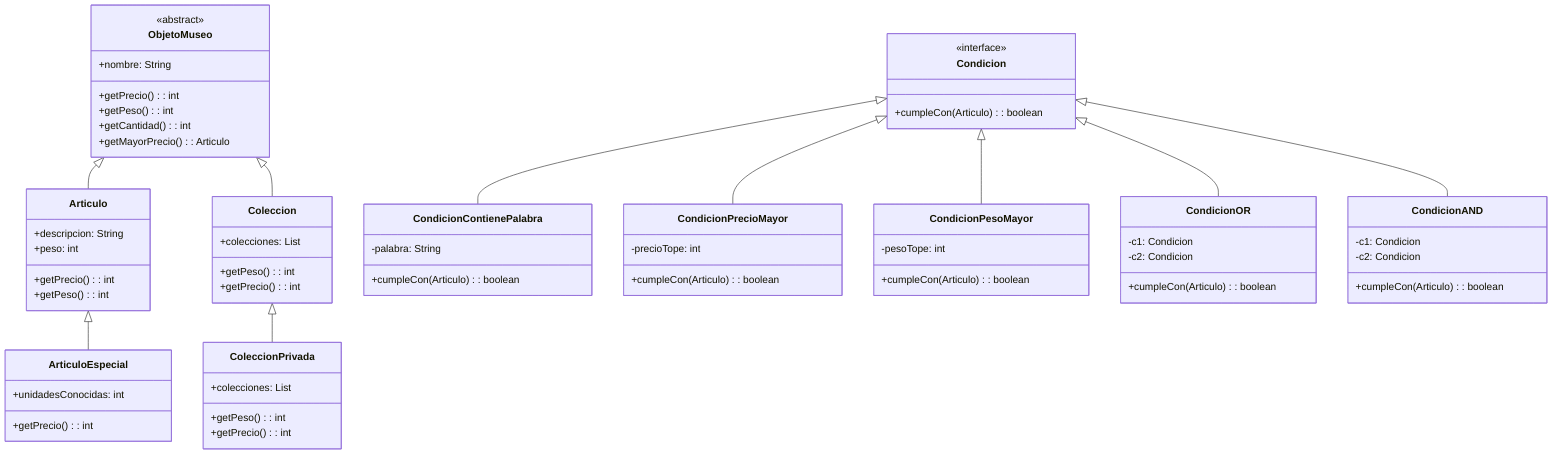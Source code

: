 classDiagram
    class ObjetoMuseo {
        <<abstract>>
        +nombre: String
        +getPrecio(): int
        +getPeso(): int
        +getCantidad(): int
        +getMayorPrecio(): Articulo
    }

    class Articulo {
        +descripcion: String
        +peso: int
        +getPrecio(): int
        +getPeso(): int
    }

    class ArticuloEspecial {
        +unidadesConocidas: int
        +getPrecio(): int
    }

    class Coleccion {
        +colecciones: List<ObjetoMuseo>
        +getPeso(): int
        +getPrecio(): int
    }

    class ColeccionPrivada {
        +colecciones: List<ObjetoMuseo>
        +getPeso(): int
        +getPrecio(): int
    }

    class Condicion {
        <<interface>>
        +cumpleCon(Articulo): boolean
    }

    class CondicionContienePalabra {
        -palabra: String
        +cumpleCon(Articulo): boolean
    }

    class CondicionPrecioMayor {
        -precioTope: int
        +cumpleCon(Articulo): boolean
    }

    class CondicionPesoMayor {
        -pesoTope: int
        +cumpleCon(Articulo): boolean
    }

    class CondicionOR {
        -c1: Condicion
        -c2: Condicion
        +cumpleCon(Articulo): boolean
    }

    class CondicionAND {
        -c1: Condicion
        -c2: Condicion
        +cumpleCon(Articulo): boolean
    }

    ObjetoMuseo <|-- Articulo
    ObjetoMuseo <|-- Coleccion
    Coleccion <|-- ColeccionPrivada
    Articulo <|-- ArticuloEspecial

    Condicion <|-- CondicionContienePalabra
    Condicion <|-- CondicionPrecioMayor
    Condicion <|-- CondicionPesoMayor
    Condicion <|-- CondicionOR
    Condicion <|-- CondicionAND